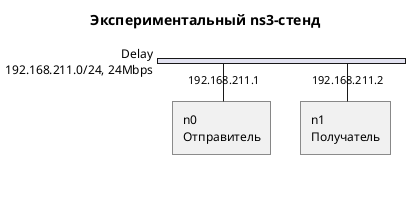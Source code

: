 @startuml

title Экспериментальный ns3-стенд
nwdiag {
    network LAN {
        description = "Delay"
        address = "192.168.211.0/24, 24Mbps";
        laptop [address = "192.168.211.1", description = "n0\nОтправитель"];
        mobile_phone [address = "192.168.211.2", description = "n1\nПолучатель"];
    }
}

@enduml